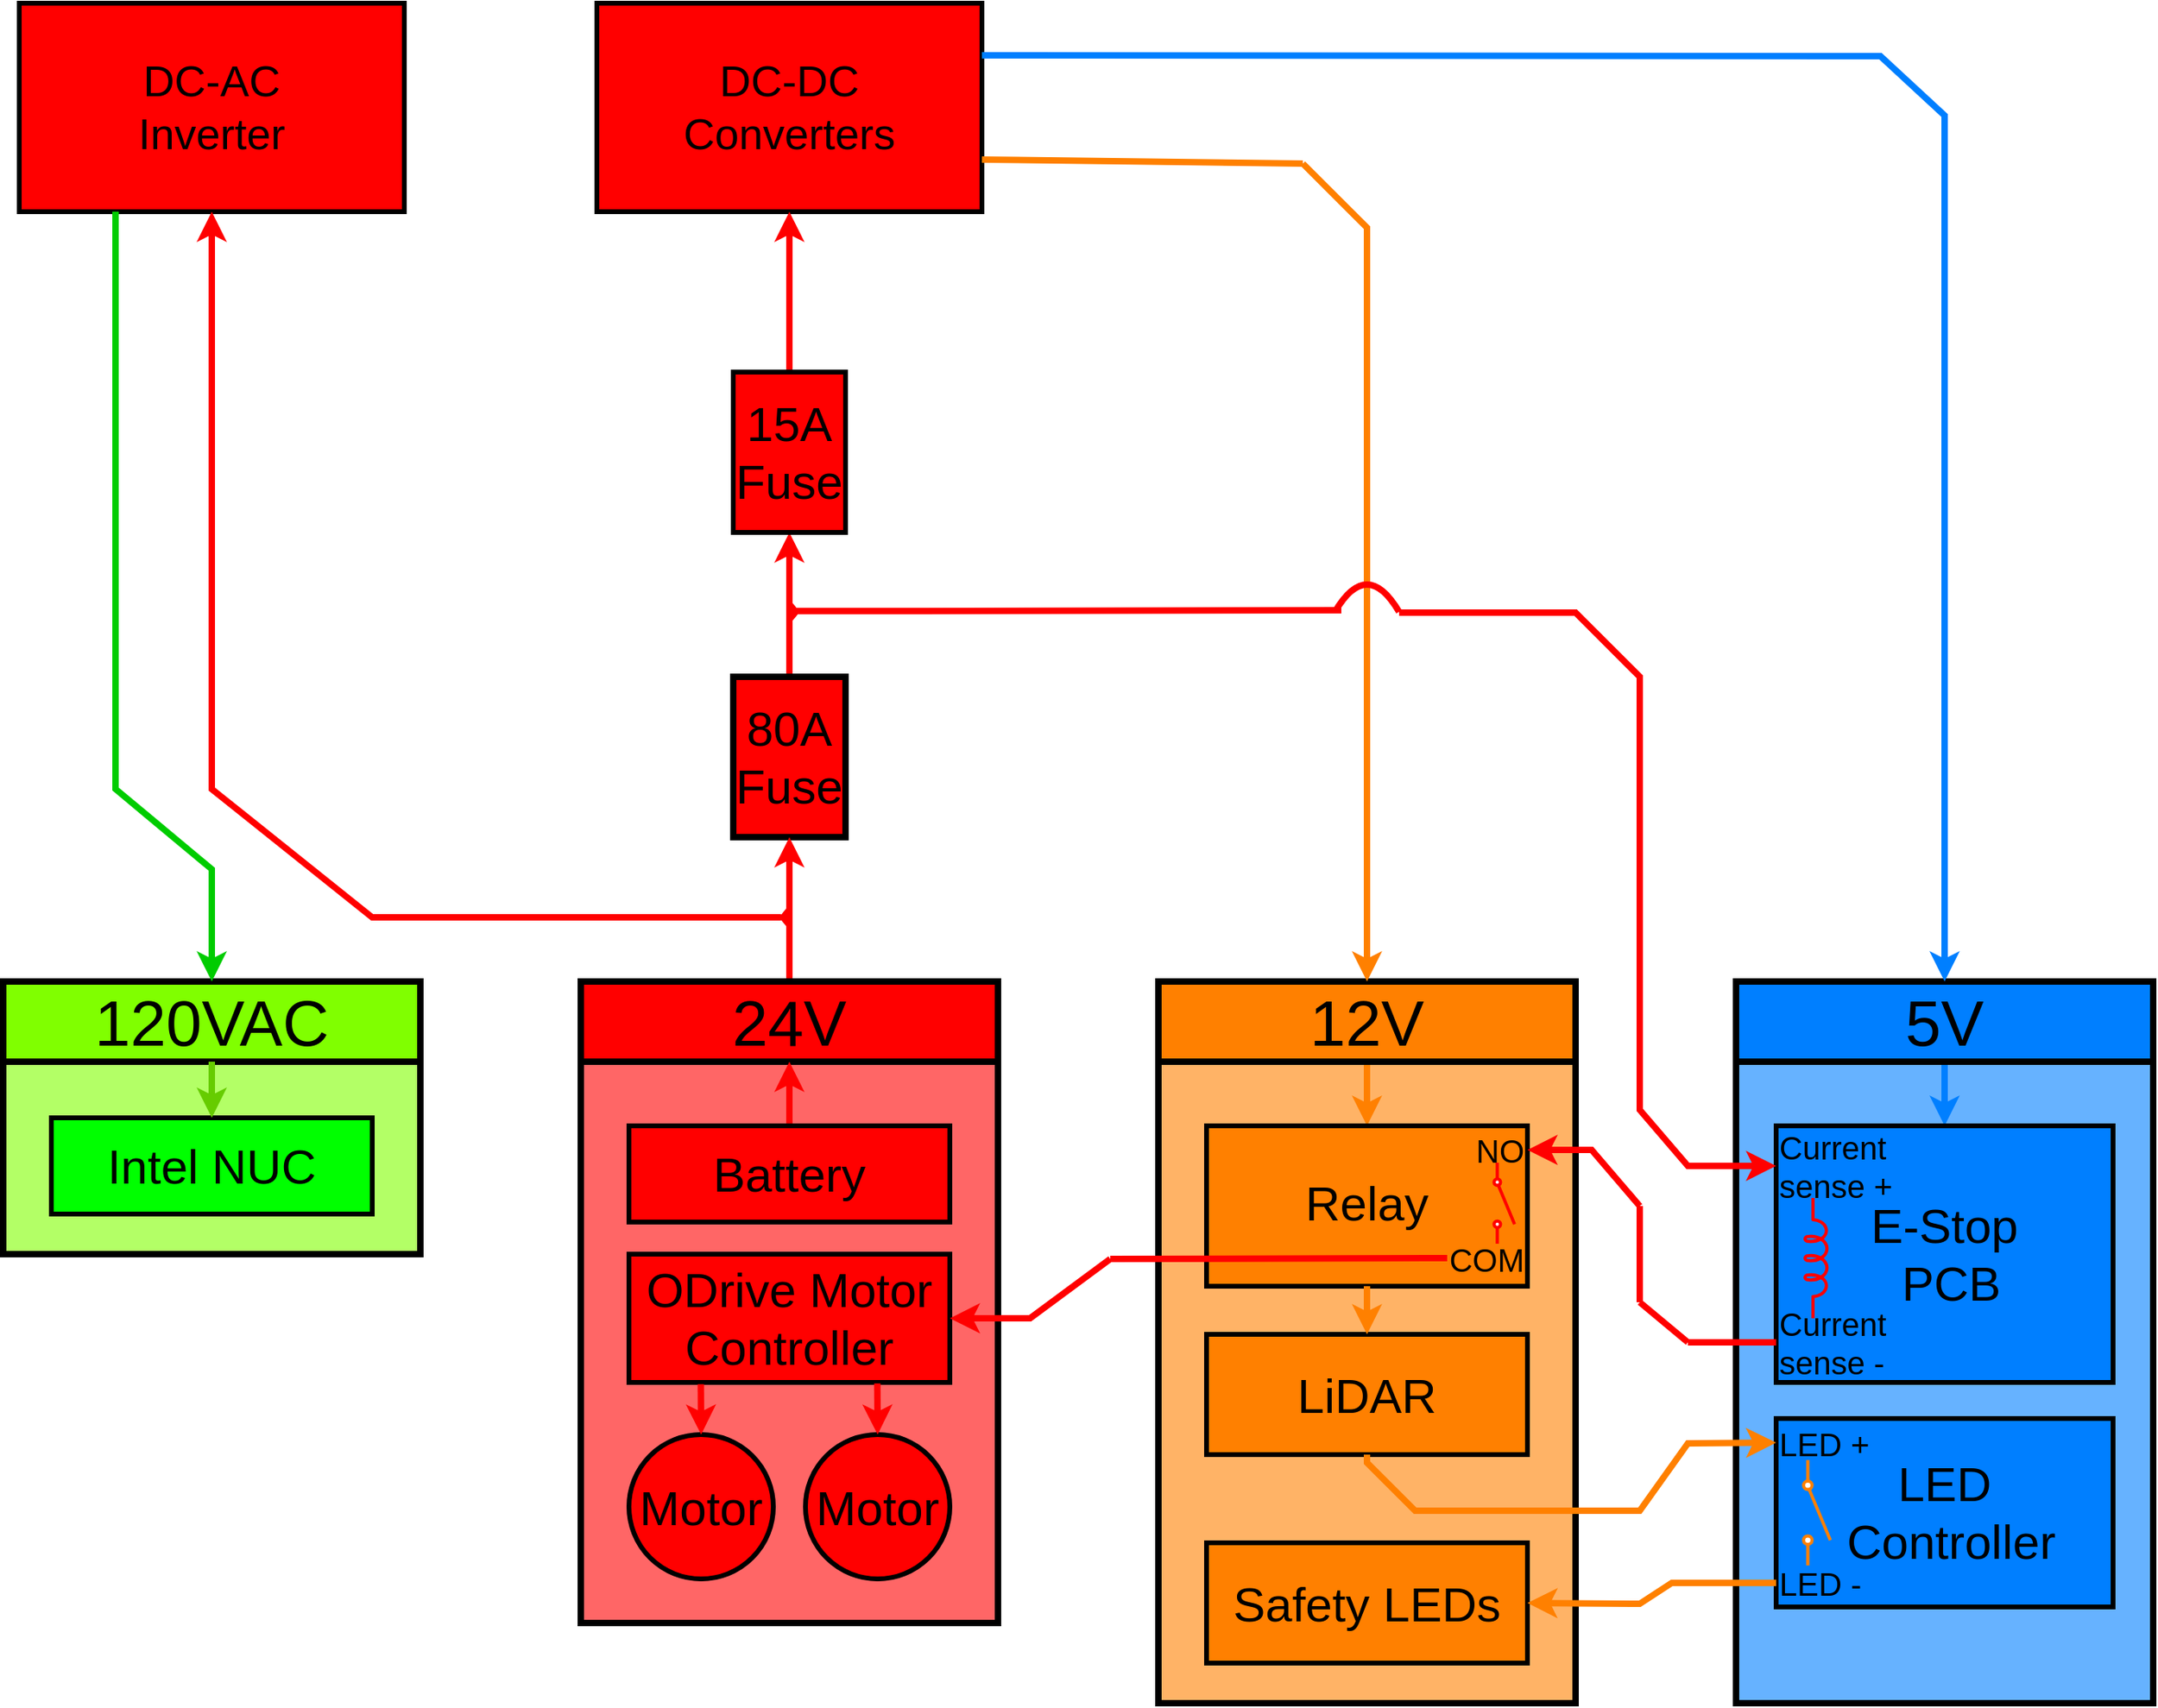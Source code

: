 <mxfile version="26.2.2" pages="2">
  <diagram name="Page-1" id="A3jTZ-S7uu4KJbI17nMc">
    <mxGraphModel dx="1527" dy="1149" grid="1" gridSize="10" guides="1" tooltips="1" connect="1" arrows="1" fold="1" page="1" pageScale="1" pageWidth="10000" pageHeight="10000" math="0" shadow="0" adaptiveColors="none">
      <root>
        <mxCell id="0" />
        <mxCell id="1" parent="0" />
        <mxCell id="XksAt0l1xCZtLWHJidyY-8" style="edgeStyle=orthogonalEdgeStyle;rounded=0;orthogonalLoop=1;jettySize=auto;html=1;exitX=0.5;exitY=0;exitDx=0;exitDy=0;entryX=0.5;entryY=1;entryDx=0;entryDy=0;strokeColor=light-dark(#FF0000,#FF0000);strokeWidth=4;" parent="1" source="nEUMZ7wtu1BK7LvtPP3D-40" target="XksAt0l1xCZtLWHJidyY-4" edge="1">
          <mxGeometry relative="1" as="geometry" />
        </mxCell>
        <mxCell id="nEUMZ7wtu1BK7LvtPP3D-40" value="" style="rounded=0;whiteSpace=wrap;html=1;strokeWidth=4;strokeColor=#000000;fillColor=#FF0000;" parent="1" vertex="1">
          <mxGeometry x="725" y="480" width="70" height="100" as="geometry" />
        </mxCell>
        <mxCell id="nEUMZ7wtu1BK7LvtPP3D-17" value="" style="whiteSpace=wrap;html=1;strokeWidth=3;fillColor=#FF0000;" parent="1" vertex="1">
          <mxGeometry x="640" y="60" width="240" height="130" as="geometry" />
        </mxCell>
        <mxCell id="nEUMZ7wtu1BK7LvtPP3D-38" value="80A Fuse" style="text;html=1;align=center;verticalAlign=middle;whiteSpace=wrap;rounded=0;fontSize=30;" parent="1" vertex="1">
          <mxGeometry x="730" y="515" width="60" height="30" as="geometry" />
        </mxCell>
        <mxCell id="nEUMZ7wtu1BK7LvtPP3D-16" value="" style="whiteSpace=wrap;html=1;strokeWidth=4;fillColor=#66B2FF;" parent="1" vertex="1">
          <mxGeometry x="1350" y="670" width="260" height="450" as="geometry" />
        </mxCell>
        <mxCell id="nEUMZ7wtu1BK7LvtPP3D-14" value="" style="whiteSpace=wrap;html=1;strokeWidth=4;strokeColor=#000000;fillColor=#FFB366;" parent="1" vertex="1">
          <mxGeometry x="990" y="670" width="260" height="450" as="geometry" />
        </mxCell>
        <mxCell id="nEUMZ7wtu1BK7LvtPP3D-15" value="" style="whiteSpace=wrap;html=1;strokeWidth=4;fillColor=#FF6666;" parent="1" vertex="1">
          <mxGeometry x="630" y="670" width="260" height="400" as="geometry" />
        </mxCell>
        <mxCell id="nEUMZ7wtu1BK7LvtPP3D-42" style="edgeStyle=orthogonalEdgeStyle;rounded=0;orthogonalLoop=1;jettySize=auto;html=1;exitX=0.5;exitY=0;exitDx=0;exitDy=0;entryX=0.5;entryY=1;entryDx=0;entryDy=0;fontSize=11;strokeColor=light-dark(#FF0000,#FF0000);strokeWidth=4;" parent="1" source="nEUMZ7wtu1BK7LvtPP3D-7" target="nEUMZ7wtu1BK7LvtPP3D-40" edge="1">
          <mxGeometry relative="1" as="geometry" />
        </mxCell>
        <mxCell id="nEUMZ7wtu1BK7LvtPP3D-7" value="24V" style="text;html=1;align=center;verticalAlign=middle;whiteSpace=wrap;rounded=0;fontSize=40;fillColor=light-dark(#FF0000,#FF0000);strokeColor=default;gradientColor=none;glass=0;shadow=0;strokeWidth=4;perimeterSpacing=0;fontColor=light-dark(#000000,#333333);" parent="1" vertex="1">
          <mxGeometry x="630" y="670" width="260" height="50" as="geometry" />
        </mxCell>
        <mxCell id="nEUMZ7wtu1BK7LvtPP3D-37" style="edgeStyle=orthogonalEdgeStyle;rounded=0;orthogonalLoop=1;jettySize=auto;html=1;exitX=0.5;exitY=1;exitDx=0;exitDy=0;entryX=0.5;entryY=0;entryDx=0;entryDy=0;strokeColor=light-dark(#FF8000,#FF8000);strokeWidth=4;" parent="1" source="nEUMZ7wtu1BK7LvtPP3D-8" target="nEUMZ7wtu1BK7LvtPP3D-21" edge="1">
          <mxGeometry relative="1" as="geometry" />
        </mxCell>
        <mxCell id="nEUMZ7wtu1BK7LvtPP3D-8" value="12V" style="text;html=1;align=center;verticalAlign=middle;whiteSpace=wrap;rounded=0;fontSize=40;strokeColor=light-dark(#000000,#FFFFFF);strokeWidth=4;fillColor=light-dark(#FF8000,#FF8000);fontColor=light-dark(#000000,#333333);" parent="1" vertex="1">
          <mxGeometry x="990" y="670" width="260" height="50" as="geometry" />
        </mxCell>
        <mxCell id="nEUMZ7wtu1BK7LvtPP3D-86" style="edgeStyle=orthogonalEdgeStyle;rounded=0;orthogonalLoop=1;jettySize=auto;html=1;exitX=0.5;exitY=1;exitDx=0;exitDy=0;entryX=0.5;entryY=0;entryDx=0;entryDy=0;strokeColor=light-dark(#007FFF,#FFFF00);strokeWidth=4;" parent="1" source="nEUMZ7wtu1BK7LvtPP3D-9" target="nEUMZ7wtu1BK7LvtPP3D-62" edge="1">
          <mxGeometry relative="1" as="geometry" />
        </mxCell>
        <mxCell id="nEUMZ7wtu1BK7LvtPP3D-9" value="5V" style="text;html=1;align=center;verticalAlign=middle;whiteSpace=wrap;rounded=0;fontSize=40;strokeColor=default;fillColor=light-dark(#007FFF,#FFFF00);strokeWidth=4;fontColor=light-dark(#000000,#333333);" parent="1" vertex="1">
          <mxGeometry x="1350" y="670" width="260" height="50" as="geometry" />
        </mxCell>
        <mxCell id="nEUMZ7wtu1BK7LvtPP3D-13" value="&lt;div align=&quot;center&quot;&gt;DC-DC Converters&lt;/div&gt;" style="text;html=1;align=center;verticalAlign=middle;whiteSpace=wrap;rounded=0;fontSize=27;" parent="1" vertex="1">
          <mxGeometry x="725" y="100" width="70" height="50" as="geometry" />
        </mxCell>
        <mxCell id="nEUMZ7wtu1BK7LvtPP3D-19" style="edgeStyle=orthogonalEdgeStyle;rounded=0;orthogonalLoop=1;jettySize=auto;html=1;exitX=0.5;exitY=0;exitDx=0;exitDy=0;entryX=0.5;entryY=1;entryDx=0;entryDy=0;strokeWidth=4;strokeColor=light-dark(#FF0000,#FF0000);" parent="1" source="nEUMZ7wtu1BK7LvtPP3D-18" target="nEUMZ7wtu1BK7LvtPP3D-7" edge="1">
          <mxGeometry relative="1" as="geometry" />
        </mxCell>
        <mxCell id="nEUMZ7wtu1BK7LvtPP3D-18" value="&lt;font style=&quot;font-size: 30px;&quot;&gt;Battery&lt;/font&gt;" style="rounded=0;whiteSpace=wrap;html=1;strokeColor=#000000;fillColor=#FF0000;strokeWidth=3;" parent="1" vertex="1">
          <mxGeometry x="660" y="760" width="200" height="60" as="geometry" />
        </mxCell>
        <mxCell id="nEUMZ7wtu1BK7LvtPP3D-21" value="&lt;font style=&quot;font-size: 30px;&quot;&gt;Relay&lt;/font&gt;" style="rounded=0;whiteSpace=wrap;html=1;spacingBottom=5;fillColor=#FF8000;strokeWidth=3;" parent="1" vertex="1">
          <mxGeometry x="1020" y="760" width="200" height="100" as="geometry" />
        </mxCell>
        <mxCell id="nEUMZ7wtu1BK7LvtPP3D-23" value="&lt;font style=&quot;font-size: 30px;&quot;&gt;ODrive Motor Controller&lt;/font&gt;" style="rounded=0;whiteSpace=wrap;html=1;strokeWidth=3;strokeColor=default;fillColor=#FF0000;" parent="1" vertex="1">
          <mxGeometry x="660" y="840" width="200" height="80" as="geometry" />
        </mxCell>
        <mxCell id="nEUMZ7wtu1BK7LvtPP3D-25" value="NO" style="text;html=1;align=right;verticalAlign=middle;whiteSpace=wrap;rounded=0;fontSize=20;" parent="1" vertex="1">
          <mxGeometry x="1180" y="760" width="40" height="30" as="geometry" />
        </mxCell>
        <mxCell id="nEUMZ7wtu1BK7LvtPP3D-27" value="COM" style="text;html=1;align=right;verticalAlign=middle;whiteSpace=wrap;rounded=0;fontSize=20;" parent="1" vertex="1">
          <mxGeometry x="1170" y="827.5" width="50" height="30" as="geometry" />
        </mxCell>
        <mxCell id="nEUMZ7wtu1BK7LvtPP3D-29" value="&lt;font style=&quot;font-size: 30px;&quot;&gt;Motor&lt;/font&gt;" style="ellipse;whiteSpace=wrap;html=1;aspect=fixed;strokeWidth=3;fillColor=#FF0000;" parent="1" vertex="1">
          <mxGeometry x="660" y="952.5" width="90" height="90" as="geometry" />
        </mxCell>
        <mxCell id="nEUMZ7wtu1BK7LvtPP3D-31" value="&lt;font style=&quot;font-size: 30px;&quot;&gt;Motor&lt;/font&gt;" style="ellipse;whiteSpace=wrap;html=1;aspect=fixed;strokeWidth=3;fillColor=#FF0000;" parent="1" vertex="1">
          <mxGeometry x="770" y="952.5" width="90" height="90" as="geometry" />
        </mxCell>
        <mxCell id="nEUMZ7wtu1BK7LvtPP3D-54" value="" style="endArrow=none;html=1;rounded=0;exitX=1;exitY=0.75;exitDx=0;exitDy=0;strokeColor=light-dark(#FF8000,#FF8000);strokeWidth=4;" parent="1" source="nEUMZ7wtu1BK7LvtPP3D-17" edge="1">
          <mxGeometry width="50" height="50" relative="1" as="geometry">
            <mxPoint x="1070" y="580" as="sourcePoint" />
            <mxPoint x="1080" y="160" as="targetPoint" />
          </mxGeometry>
        </mxCell>
        <mxCell id="nEUMZ7wtu1BK7LvtPP3D-56" value="" style="endArrow=classic;html=1;rounded=0;entryX=0.5;entryY=0;entryDx=0;entryDy=0;strokeColor=light-dark(#FF8000,#FF8000);strokeWidth=4;" parent="1" target="nEUMZ7wtu1BK7LvtPP3D-8" edge="1">
          <mxGeometry width="50" height="50" relative="1" as="geometry">
            <mxPoint x="1120" y="460" as="sourcePoint" />
            <mxPoint x="1160" y="460" as="targetPoint" />
            <Array as="points">
              <mxPoint x="1120" y="520" />
            </Array>
          </mxGeometry>
        </mxCell>
        <mxCell id="nEUMZ7wtu1BK7LvtPP3D-57" value="" style="endArrow=none;html=1;rounded=0;strokeColor=light-dark(#FF8000,#FF8000);strokeWidth=4;" parent="1" edge="1">
          <mxGeometry width="50" height="50" relative="1" as="geometry">
            <mxPoint x="1080" y="160" as="sourcePoint" />
            <mxPoint x="1120" y="460" as="targetPoint" />
            <Array as="points">
              <mxPoint x="1120" y="200" />
            </Array>
          </mxGeometry>
        </mxCell>
        <mxCell id="nEUMZ7wtu1BK7LvtPP3D-58" value="" style="endArrow=none;html=1;rounded=0;exitX=0;exitY=0.5;exitDx=0;exitDy=0;strokeWidth=4;strokeColor=light-dark(#FF0000,#FF0000);" parent="1" source="nEUMZ7wtu1BK7LvtPP3D-27" edge="1">
          <mxGeometry width="50" height="50" relative="1" as="geometry">
            <mxPoint x="1060" y="920" as="sourcePoint" />
            <mxPoint x="960" y="843" as="targetPoint" />
          </mxGeometry>
        </mxCell>
        <mxCell id="nEUMZ7wtu1BK7LvtPP3D-61" value="" style="endArrow=classic;html=1;rounded=0;entryX=1;entryY=0.5;entryDx=0;entryDy=0;strokeWidth=4;strokeColor=light-dark(#FF0000,#FF0000);" parent="1" target="nEUMZ7wtu1BK7LvtPP3D-23" edge="1">
          <mxGeometry width="50" height="50" relative="1" as="geometry">
            <mxPoint x="960" y="843" as="sourcePoint" />
            <mxPoint x="860" y="883" as="targetPoint" />
            <Array as="points">
              <mxPoint x="910" y="880" />
            </Array>
          </mxGeometry>
        </mxCell>
        <mxCell id="nEUMZ7wtu1BK7LvtPP3D-62" value="&lt;font style=&quot;font-size: 30px;&quot; face=&quot;Helvetica&quot;&gt;E-Stop&lt;/font&gt;&lt;div&gt;&lt;font style=&quot;font-size: 30px;&quot; face=&quot;Helvetica&quot;&gt;&amp;nbsp;PCB&lt;/font&gt;&lt;/div&gt;" style="rounded=0;whiteSpace=wrap;html=1;strokeColor=default;fillColor=#007FFF;strokeWidth=3;" parent="1" vertex="1">
          <mxGeometry x="1375" y="760" width="210" height="160" as="geometry" />
        </mxCell>
        <mxCell id="nEUMZ7wtu1BK7LvtPP3D-67" value="" style="curved=1;endArrow=none;html=1;rounded=0;strokeWidth=4;strokeColor=light-dark(#FF0000,#FF0000);startFill=0;flowAnimation=0;shadow=0;" parent="1" edge="1">
          <mxGeometry width="50" height="50" relative="1" as="geometry">
            <mxPoint x="1100" y="439.53" as="sourcePoint" />
            <mxPoint x="1140" y="439.53" as="targetPoint" />
            <Array as="points">
              <mxPoint x="1120" y="405.53" />
            </Array>
          </mxGeometry>
        </mxCell>
        <mxCell id="nEUMZ7wtu1BK7LvtPP3D-73" value="Current sense +" style="text;html=1;align=left;verticalAlign=middle;whiteSpace=wrap;rounded=0;fontSize=20;strokeColor=none;perimeterSpacing=0;strokeWidth=0;" parent="1" vertex="1">
          <mxGeometry x="1375" y="770" width="75" height="30" as="geometry" />
        </mxCell>
        <mxCell id="nEUMZ7wtu1BK7LvtPP3D-74" value="Current sense -" style="text;html=1;align=left;verticalAlign=middle;whiteSpace=wrap;rounded=0;fontSize=20;" parent="1" vertex="1">
          <mxGeometry x="1375" y="880" width="75" height="30" as="geometry" />
        </mxCell>
        <mxCell id="nEUMZ7wtu1BK7LvtPP3D-78" value="" style="endArrow=none;html=1;rounded=0;entryX=0;entryY=0.5;entryDx=0;entryDy=0;strokeWidth=4;strokeColor=light-dark(#FF0000,#FF0000);" parent="1" target="nEUMZ7wtu1BK7LvtPP3D-74" edge="1">
          <mxGeometry width="50" height="50" relative="1" as="geometry">
            <mxPoint x="1320" y="895" as="sourcePoint" />
            <mxPoint x="1240" y="800" as="targetPoint" />
          </mxGeometry>
        </mxCell>
        <mxCell id="nEUMZ7wtu1BK7LvtPP3D-79" value="" style="endArrow=none;html=1;rounded=0;strokeWidth=4;strokeColor=light-dark(#FF0000,#FF0000);" parent="1" edge="1">
          <mxGeometry width="50" height="50" relative="1" as="geometry">
            <mxPoint x="1290" y="870" as="sourcePoint" />
            <mxPoint x="1320" y="895" as="targetPoint" />
          </mxGeometry>
        </mxCell>
        <mxCell id="nEUMZ7wtu1BK7LvtPP3D-80" value="" style="endArrow=none;html=1;rounded=0;strokeWidth=4;strokeColor=light-dark(#FF0000,#FF0000);" parent="1" edge="1">
          <mxGeometry width="50" height="50" relative="1" as="geometry">
            <mxPoint x="1290" y="870" as="sourcePoint" />
            <mxPoint x="1290" y="810" as="targetPoint" />
          </mxGeometry>
        </mxCell>
        <mxCell id="nEUMZ7wtu1BK7LvtPP3D-84" value="" style="endArrow=classic;html=1;rounded=0;entryX=1;entryY=0.5;entryDx=0;entryDy=0;strokeWidth=4;strokeColor=light-dark(#FF0000,#FF0000);" parent="1" target="nEUMZ7wtu1BK7LvtPP3D-25" edge="1">
          <mxGeometry width="50" height="50" relative="1" as="geometry">
            <mxPoint x="1290" y="810" as="sourcePoint" />
            <mxPoint x="1280" y="780" as="targetPoint" />
            <Array as="points">
              <mxPoint x="1260" y="775" />
            </Array>
          </mxGeometry>
        </mxCell>
        <mxCell id="nEUMZ7wtu1BK7LvtPP3D-85" value="" style="endArrow=classic;html=1;rounded=0;entryX=0.5;entryY=0;entryDx=0;entryDy=0;exitX=1;exitY=0.25;exitDx=0;exitDy=0;strokeColor=#007FFF;strokeWidth=4;" parent="1" source="nEUMZ7wtu1BK7LvtPP3D-17" target="nEUMZ7wtu1BK7LvtPP3D-9" edge="1">
          <mxGeometry width="50" height="50" relative="1" as="geometry">
            <mxPoint x="890" y="92.5" as="sourcePoint" />
            <mxPoint x="1490" y="670" as="targetPoint" />
            <Array as="points">
              <mxPoint x="1440" y="93" />
              <mxPoint x="1480" y="130" />
            </Array>
          </mxGeometry>
        </mxCell>
        <mxCell id="nEUMZ7wtu1BK7LvtPP3D-89" value="&lt;font style=&quot;font-size: 30px;&quot;&gt;LiDAR&lt;/font&gt;" style="rounded=0;whiteSpace=wrap;html=1;fillColor=#FF8000;strokeWidth=3;" parent="1" vertex="1">
          <mxGeometry x="1020" y="890" width="200" height="75" as="geometry" />
        </mxCell>
        <mxCell id="nEUMZ7wtu1BK7LvtPP3D-90" value="&lt;font style=&quot;font-size: 30px;&quot;&gt;Safety LEDs&lt;/font&gt;" style="rounded=0;whiteSpace=wrap;html=1;fillColor=#FF8000;strokeWidth=3;" parent="1" vertex="1">
          <mxGeometry x="1020" y="1020" width="200" height="75" as="geometry" />
        </mxCell>
        <mxCell id="XksAt0l1xCZtLWHJidyY-11" style="edgeStyle=orthogonalEdgeStyle;rounded=0;orthogonalLoop=1;jettySize=auto;html=1;exitX=0.5;exitY=0;exitDx=0;exitDy=0;strokeColor=light-dark(#FF0000,#FF0000);strokeWidth=4;endArrow=none;startFill=0;" parent="1" edge="1">
          <mxGeometry relative="1" as="geometry">
            <mxPoint x="1104" y="438.5" as="targetPoint" />
            <mxPoint x="764" y="439" as="sourcePoint" />
            <Array as="points">
              <mxPoint x="840.25" y="438.5" />
              <mxPoint x="840.25" y="438.5" />
            </Array>
          </mxGeometry>
        </mxCell>
        <mxCell id="nEUMZ7wtu1BK7LvtPP3D-97" value="" style="shape=loopLimit;whiteSpace=wrap;html=1;rotation=90;fontColor=light-dark(#000000,#FF0000);strokeColor=light-dark(#FF0000,#FF0000);fillColor=light-dark(#FF0000,#FF0000);" parent="1" vertex="1">
          <mxGeometry x="758.17" y="437.5" width="9.83" height="4.03" as="geometry" />
        </mxCell>
        <mxCell id="nEUMZ7wtu1BK7LvtPP3D-118" value="" style="endArrow=classic;html=1;rounded=0;entryX=0;entryY=0.5;entryDx=0;entryDy=0;strokeColor=light-dark(#FF0000,#FF0000);strokeWidth=4;" parent="1" edge="1">
          <mxGeometry width="50" height="50" relative="1" as="geometry">
            <mxPoint x="1140" y="440" as="sourcePoint" />
            <mxPoint x="1375" y="785" as="targetPoint" />
            <Array as="points">
              <mxPoint x="1250" y="440" />
              <mxPoint x="1290" y="480" />
              <mxPoint x="1290" y="750" />
              <mxPoint x="1320" y="785" />
            </Array>
          </mxGeometry>
        </mxCell>
        <mxCell id="nEUMZ7wtu1BK7LvtPP3D-123" value="" style="whiteSpace=wrap;html=1;strokeWidth=4;fillColor=#B3FF66;" parent="1" vertex="1">
          <mxGeometry x="270" y="670" width="260" height="170" as="geometry" />
        </mxCell>
        <mxCell id="nEUMZ7wtu1BK7LvtPP3D-124" value="120VAC" style="text;html=1;align=center;verticalAlign=middle;whiteSpace=wrap;rounded=0;fontSize=40;fillColor=light-dark(#80FF00,#80FF00);strokeColor=default;gradientColor=none;glass=0;shadow=0;strokeWidth=4;perimeterSpacing=0;fontColor=light-dark(#000000,#333333);" parent="1" vertex="1">
          <mxGeometry x="270" y="670" width="260" height="50" as="geometry" />
        </mxCell>
        <mxCell id="nEUMZ7wtu1BK7LvtPP3D-133" style="edgeStyle=orthogonalEdgeStyle;rounded=0;orthogonalLoop=1;jettySize=auto;html=1;exitX=0.5;exitY=1;exitDx=0;exitDy=0;" parent="1" source="nEUMZ7wtu1BK7LvtPP3D-7" target="nEUMZ7wtu1BK7LvtPP3D-7" edge="1">
          <mxGeometry relative="1" as="geometry" />
        </mxCell>
        <mxCell id="nEUMZ7wtu1BK7LvtPP3D-138" value="" style="whiteSpace=wrap;html=1;strokeWidth=3;gradientDirection=radial;glass=0;rounded=0;fillColor=#FF0000;" parent="1" vertex="1">
          <mxGeometry x="280" y="60" width="240" height="130" as="geometry" />
        </mxCell>
        <mxCell id="XksAt0l1xCZtLWHJidyY-2" value="DC-AC Inverter" style="text;html=1;align=center;verticalAlign=middle;whiteSpace=wrap;rounded=0;fontSize=27;" parent="1" vertex="1">
          <mxGeometry x="365" y="100" width="70" height="50" as="geometry" />
        </mxCell>
        <mxCell id="XksAt0l1xCZtLWHJidyY-9" style="edgeStyle=orthogonalEdgeStyle;rounded=0;orthogonalLoop=1;jettySize=auto;html=1;exitX=0.5;exitY=0;exitDx=0;exitDy=0;entryX=0.5;entryY=1;entryDx=0;entryDy=0;strokeColor=light-dark(#FF0000,#FF0000);strokeWidth=4;" parent="1" source="XksAt0l1xCZtLWHJidyY-4" target="nEUMZ7wtu1BK7LvtPP3D-17" edge="1">
          <mxGeometry relative="1" as="geometry" />
        </mxCell>
        <mxCell id="XksAt0l1xCZtLWHJidyY-4" value="" style="rounded=0;whiteSpace=wrap;html=1;strokeWidth=3;strokeColor=#000000;fillColor=#FF0000;" parent="1" vertex="1">
          <mxGeometry x="725" y="290" width="70" height="100" as="geometry" />
        </mxCell>
        <mxCell id="XksAt0l1xCZtLWHJidyY-5" value="&lt;div&gt;15A Fuse&lt;/div&gt;" style="text;html=1;align=center;verticalAlign=middle;whiteSpace=wrap;rounded=0;fontSize=30;" parent="1" vertex="1">
          <mxGeometry x="730" y="325" width="60" height="30" as="geometry" />
        </mxCell>
        <mxCell id="XksAt0l1xCZtLWHJidyY-18" value="&lt;font style=&quot;font-size: 30px;&quot;&gt;Intel NUC&lt;/font&gt;" style="rounded=0;whiteSpace=wrap;html=1;strokeWidth=3;fillColor=#00FF00;" parent="1" vertex="1">
          <mxGeometry x="300" y="755" width="200" height="60" as="geometry" />
        </mxCell>
        <mxCell id="XksAt0l1xCZtLWHJidyY-20" value="" style="shape=loopLimit;whiteSpace=wrap;html=1;rotation=-90;fontColor=light-dark(#000000,#FF0000);strokeColor=light-dark(#FF0000,#FF0000);fillColor=light-dark(#FF0000,#FF0000);" parent="1" vertex="1">
          <mxGeometry x="752.0" y="628" width="9.83" height="4.03" as="geometry" />
        </mxCell>
        <mxCell id="37o-fFB_ua1L2EtoeqTS-3" value="" style="endArrow=classic;html=1;rounded=0;exitX=0.25;exitY=1;exitDx=0;exitDy=0;entryX=0.5;entryY=0;entryDx=0;entryDy=0;fontColor=#80FF00;strokeColor=#00CC00;strokeWidth=4;" parent="1" source="nEUMZ7wtu1BK7LvtPP3D-138" target="nEUMZ7wtu1BK7LvtPP3D-124" edge="1">
          <mxGeometry width="50" height="50" relative="1" as="geometry">
            <mxPoint x="530" y="440" as="sourcePoint" />
            <mxPoint x="580" y="390" as="targetPoint" />
            <Array as="points">
              <mxPoint x="340" y="550" />
              <mxPoint x="400" y="600" />
            </Array>
          </mxGeometry>
        </mxCell>
        <mxCell id="37o-fFB_ua1L2EtoeqTS-6" value="" style="endArrow=classic;html=1;rounded=0;exitX=0.5;exitY=1;exitDx=0;exitDy=0;strokeWidth=4;strokeColor=#66CC00;" parent="1" source="nEUMZ7wtu1BK7LvtPP3D-124" target="XksAt0l1xCZtLWHJidyY-18" edge="1">
          <mxGeometry width="50" height="50" relative="1" as="geometry">
            <mxPoint x="620" y="750" as="sourcePoint" />
            <mxPoint x="670" y="700" as="targetPoint" />
          </mxGeometry>
        </mxCell>
        <mxCell id="37o-fFB_ua1L2EtoeqTS-7" style="edgeStyle=orthogonalEdgeStyle;rounded=0;orthogonalLoop=1;jettySize=auto;html=1;entryX=0.5;entryY=0;entryDx=0;entryDy=0;strokeColor=light-dark(#FF8000,#FF8000);strokeWidth=4;exitX=0.5;exitY=1;exitDx=0;exitDy=0;" parent="1" source="nEUMZ7wtu1BK7LvtPP3D-21" target="nEUMZ7wtu1BK7LvtPP3D-89" edge="1">
          <mxGeometry relative="1" as="geometry">
            <mxPoint x="1120" y="860" as="sourcePoint" />
            <mxPoint x="1130" y="770" as="targetPoint" />
          </mxGeometry>
        </mxCell>
        <mxCell id="37o-fFB_ua1L2EtoeqTS-10" value="" style="endArrow=classic;html=1;rounded=0;entryX=0.5;entryY=1;entryDx=0;entryDy=0;strokeWidth=4;strokeColor=#FF0000;exitX=0.5;exitY=0;exitDx=0;exitDy=0;" parent="1" source="XksAt0l1xCZtLWHJidyY-20" target="nEUMZ7wtu1BK7LvtPP3D-138" edge="1">
          <mxGeometry width="50" height="50" relative="1" as="geometry">
            <mxPoint x="460" y="600" as="sourcePoint" />
            <mxPoint x="690" y="370" as="targetPoint" />
            <Array as="points">
              <mxPoint x="680" y="630" />
              <mxPoint x="500" y="630" />
              <mxPoint x="400" y="550" />
              <mxPoint x="400" y="370" />
            </Array>
          </mxGeometry>
        </mxCell>
        <mxCell id="37o-fFB_ua1L2EtoeqTS-12" value="&lt;font style=&quot;font-size: 30px;&quot; face=&quot;Helvetica&quot;&gt;LED&lt;/font&gt;&lt;div&gt;&lt;font style=&quot;font-size: 30px;&quot; face=&quot;Helvetica&quot;&gt;&amp;nbsp;Controller&lt;/font&gt;&lt;/div&gt;" style="rounded=0;whiteSpace=wrap;html=1;fillColor=#007FFF;strokeWidth=3;" parent="1" vertex="1">
          <mxGeometry x="1375" y="942.5" width="210" height="117.5" as="geometry" />
        </mxCell>
        <mxCell id="trNbdmiGqMHMsEzRTNEf-3" value="LED +" style="text;html=1;align=left;verticalAlign=middle;whiteSpace=wrap;rounded=0;fontSize=20;" parent="1" vertex="1">
          <mxGeometry x="1375" y="942.5" width="75" height="30" as="geometry" />
        </mxCell>
        <mxCell id="trNbdmiGqMHMsEzRTNEf-4" value="LED -" style="text;html=1;align=left;verticalAlign=middle;whiteSpace=wrap;rounded=0;fontSize=20;" parent="1" vertex="1">
          <mxGeometry x="1375" y="1030" width="75" height="30" as="geometry" />
        </mxCell>
        <mxCell id="trNbdmiGqMHMsEzRTNEf-5" value="" style="endArrow=classic;html=1;rounded=0;entryX=0;entryY=0.5;entryDx=0;entryDy=0;exitX=0.5;exitY=1;exitDx=0;exitDy=0;strokeColor=#FF8000;strokeWidth=4;" parent="1" source="nEUMZ7wtu1BK7LvtPP3D-89" target="trNbdmiGqMHMsEzRTNEf-3" edge="1">
          <mxGeometry width="50" height="50" relative="1" as="geometry">
            <mxPoint x="1180" y="1090" as="sourcePoint" />
            <mxPoint x="1230" y="1040" as="targetPoint" />
            <Array as="points">
              <mxPoint x="1120" y="970" />
              <mxPoint x="1150" y="1000" />
              <mxPoint x="1290" y="1000" />
              <mxPoint x="1320" y="958" />
            </Array>
          </mxGeometry>
        </mxCell>
        <mxCell id="trNbdmiGqMHMsEzRTNEf-8" value="" style="endArrow=classic;html=1;rounded=0;exitX=0;exitY=0.5;exitDx=0;exitDy=0;entryX=1;entryY=0.5;entryDx=0;entryDy=0;strokeColor=#FF8000;strokeWidth=4;" parent="1" source="trNbdmiGqMHMsEzRTNEf-4" target="nEUMZ7wtu1BK7LvtPP3D-90" edge="1">
          <mxGeometry width="50" height="50" relative="1" as="geometry">
            <mxPoint x="1250" y="1040" as="sourcePoint" />
            <mxPoint x="1300" y="990" as="targetPoint" />
            <Array as="points">
              <mxPoint x="1310" y="1045" />
              <mxPoint x="1290" y="1058" />
            </Array>
          </mxGeometry>
        </mxCell>
        <mxCell id="trNbdmiGqMHMsEzRTNEf-13" value="" style="html=1;shape=mxgraph.electrical.electro-mechanical.singleSwitch;aspect=fixed;elSwitchState=off;rotation=90;strokeColor=#FF0000;strokeWidth=2;" parent="1" vertex="1">
          <mxGeometry x="1180" y="801.53" width="50.5" height="13.47" as="geometry" />
        </mxCell>
        <mxCell id="trNbdmiGqMHMsEzRTNEf-14" value="" style="html=1;shape=mxgraph.electrical.electro-mechanical.singleSwitch;aspect=fixed;elSwitchState=off;rotation=90;strokeColor=#FF8000;strokeWidth=2;" parent="1" vertex="1">
          <mxGeometry x="1367.13" y="992.48" width="65.75" height="17.54" as="geometry" />
        </mxCell>
        <mxCell id="trNbdmiGqMHMsEzRTNEf-17" value="" style="pointerEvents=1;verticalLabelPosition=bottom;shadow=0;dashed=0;align=center;html=1;verticalAlign=top;shape=mxgraph.electrical.inductors.inductor_5;rotation=90;fillColor=#FF0000;fontColor=#FF0000;strokeColor=#FF0000;strokeWidth=2;" parent="1" vertex="1">
          <mxGeometry x="1362.5" y="835.5" width="75" height="14" as="geometry" />
        </mxCell>
        <mxCell id="D8OZtuNErhB_kvqXJ7JN-4" value="" style="endArrow=classic;html=1;rounded=0;exitX=0.224;exitY=1.014;exitDx=0;exitDy=0;entryX=0.5;entryY=0;entryDx=0;entryDy=0;exitPerimeter=0;strokeWidth=4;strokeColor=#FF0000;" edge="1" parent="1" source="nEUMZ7wtu1BK7LvtPP3D-23" target="nEUMZ7wtu1BK7LvtPP3D-29">
          <mxGeometry width="50" height="50" relative="1" as="geometry">
            <mxPoint x="750" y="950" as="sourcePoint" />
            <mxPoint x="800" y="900" as="targetPoint" />
          </mxGeometry>
        </mxCell>
        <mxCell id="D8OZtuNErhB_kvqXJ7JN-5" value="" style="endArrow=classic;html=1;rounded=0;exitX=0.774;exitY=1.008;exitDx=0;exitDy=0;entryX=0.5;entryY=0;entryDx=0;entryDy=0;exitPerimeter=0;strokeWidth=4;strokeColor=#FF0000;" edge="1" parent="1" source="nEUMZ7wtu1BK7LvtPP3D-23" target="nEUMZ7wtu1BK7LvtPP3D-31">
          <mxGeometry width="50" height="50" relative="1" as="geometry">
            <mxPoint x="715" y="931" as="sourcePoint" />
            <mxPoint x="715" y="963" as="targetPoint" />
          </mxGeometry>
        </mxCell>
      </root>
    </mxGraphModel>
  </diagram>
  <diagram id="YKiVrZaXtRP-WPKDjszL" name="Page-2">
    <mxGraphModel grid="1" page="1" gridSize="10" guides="1" tooltips="1" connect="1" arrows="1" fold="1" pageScale="1" pageWidth="10000" pageHeight="10000" math="0" shadow="0">
      <root>
        <mxCell id="0" />
        <mxCell id="1" parent="0" />
      </root>
    </mxGraphModel>
  </diagram>
</mxfile>
